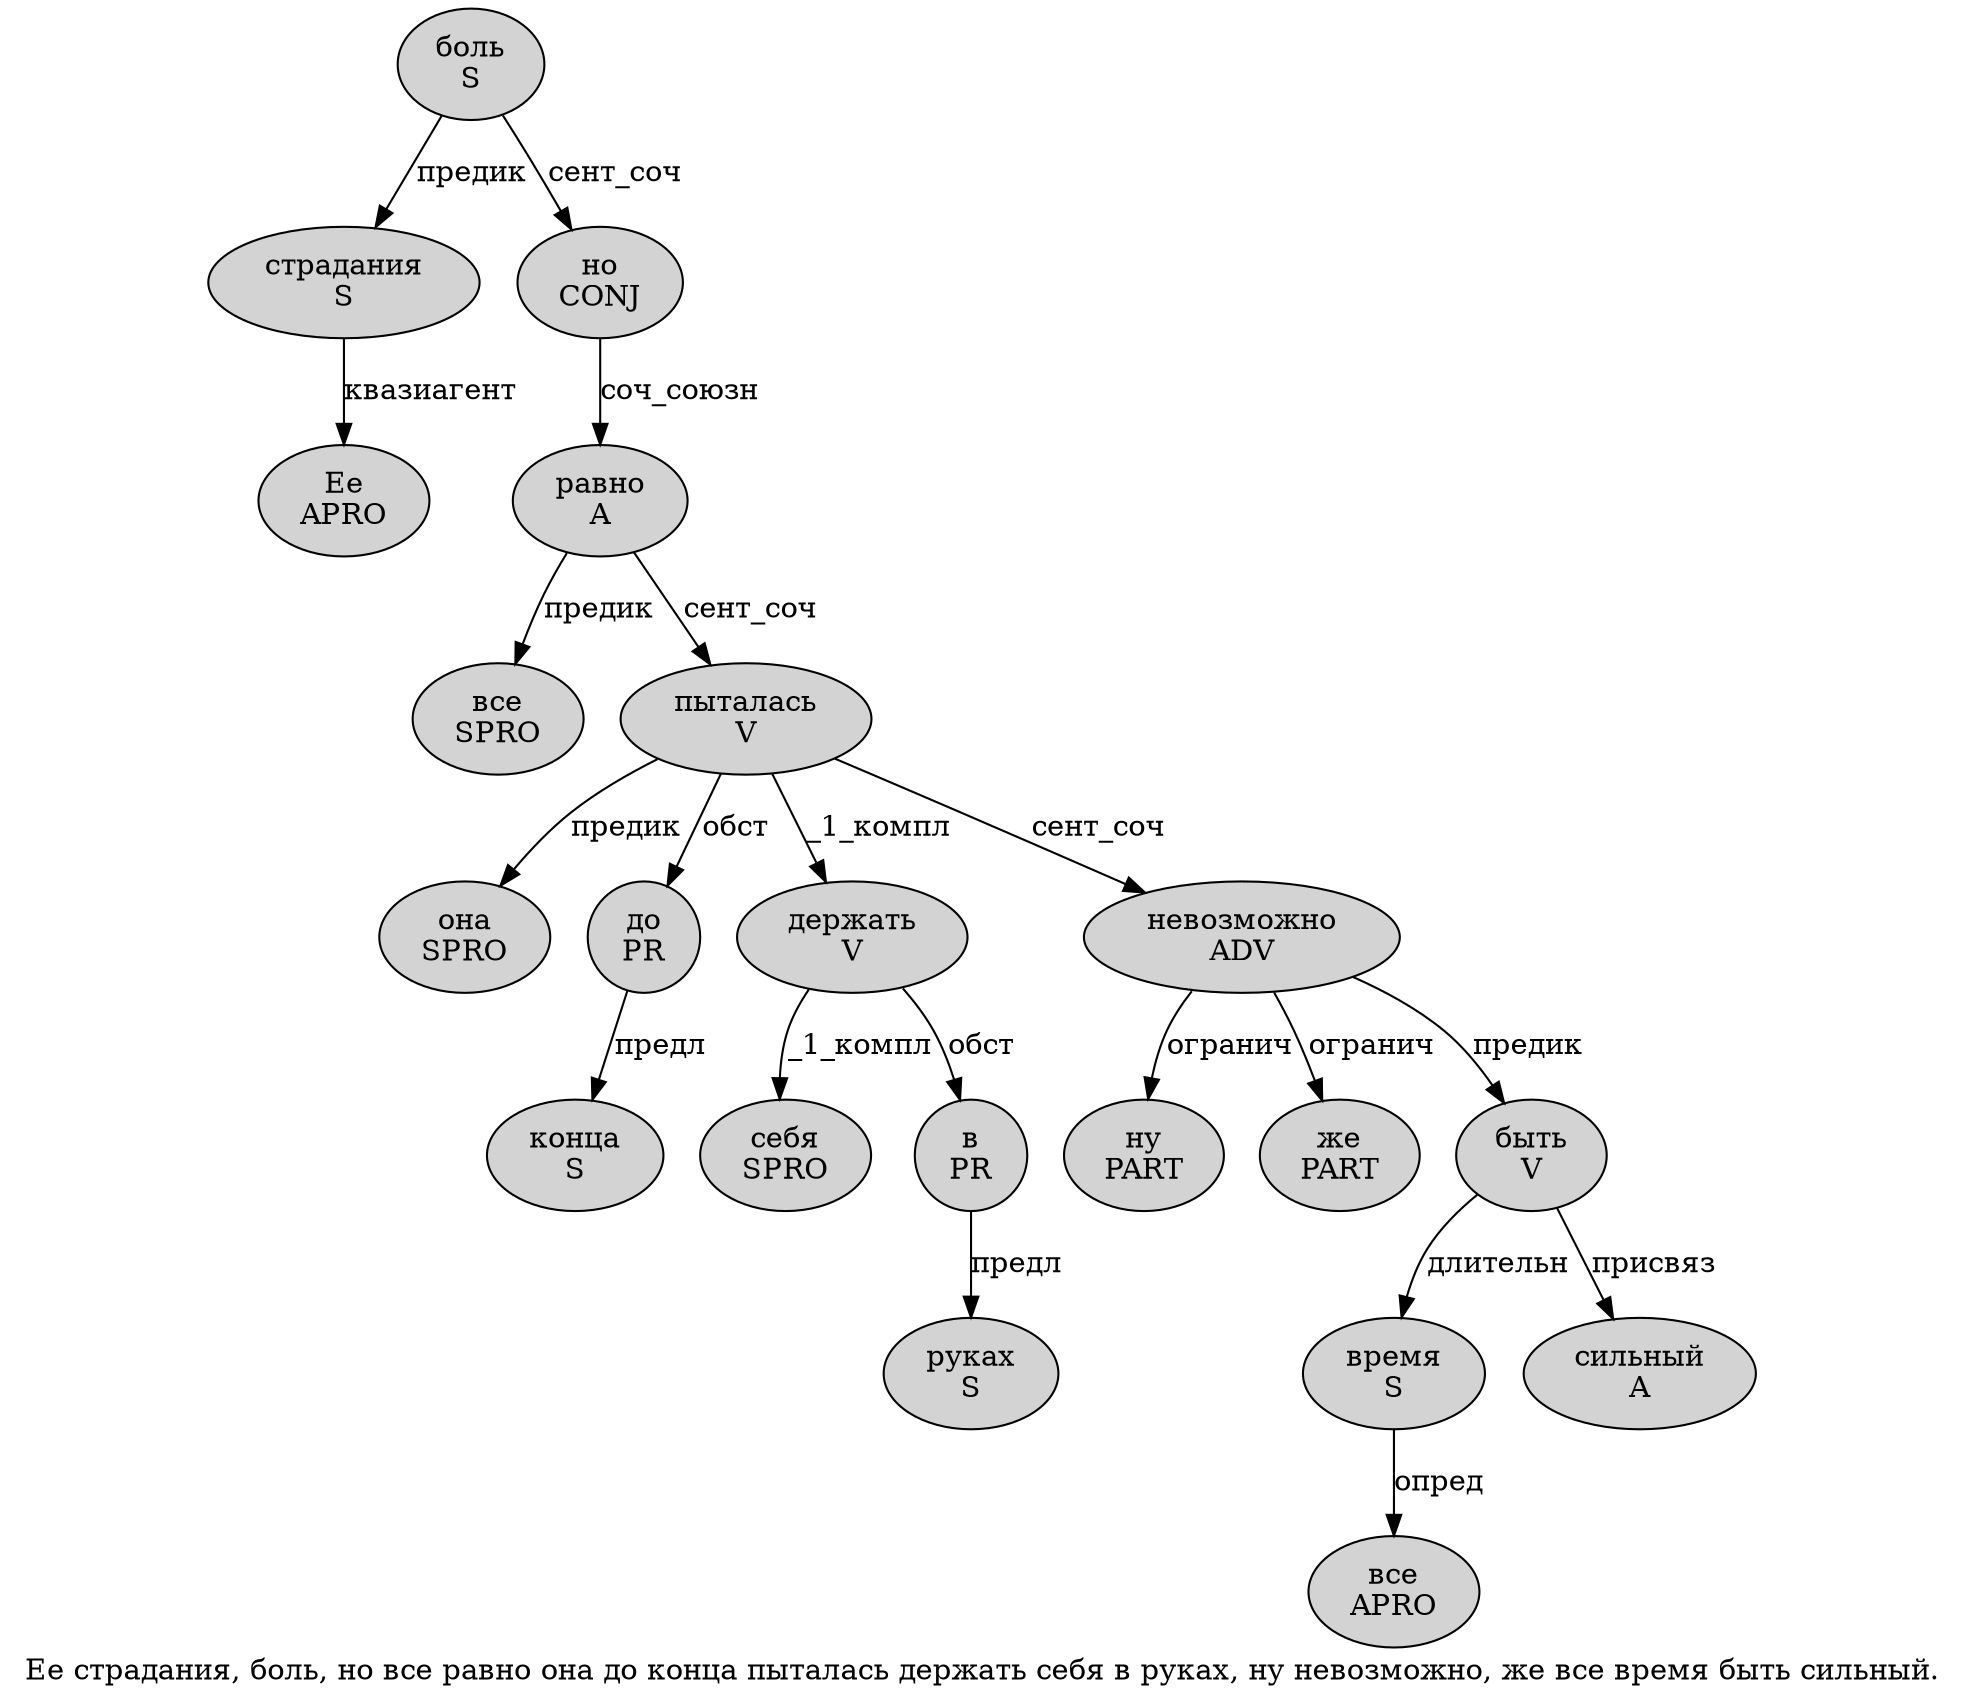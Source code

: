 digraph SENTENCE_1931 {
	graph [label="Ее страдания, боль, но все равно она до конца пыталась держать себя в руках, ну невозможно, же все время быть сильный."]
	node [style=filled]
		0 [label="Ее
APRO" color="" fillcolor=lightgray penwidth=1 shape=ellipse]
		1 [label="страдания
S" color="" fillcolor=lightgray penwidth=1 shape=ellipse]
		3 [label="боль
S" color="" fillcolor=lightgray penwidth=1 shape=ellipse]
		5 [label="но
CONJ" color="" fillcolor=lightgray penwidth=1 shape=ellipse]
		6 [label="все
SPRO" color="" fillcolor=lightgray penwidth=1 shape=ellipse]
		7 [label="равно
A" color="" fillcolor=lightgray penwidth=1 shape=ellipse]
		8 [label="она
SPRO" color="" fillcolor=lightgray penwidth=1 shape=ellipse]
		9 [label="до
PR" color="" fillcolor=lightgray penwidth=1 shape=ellipse]
		10 [label="конца
S" color="" fillcolor=lightgray penwidth=1 shape=ellipse]
		11 [label="пыталась
V" color="" fillcolor=lightgray penwidth=1 shape=ellipse]
		12 [label="держать
V" color="" fillcolor=lightgray penwidth=1 shape=ellipse]
		13 [label="себя
SPRO" color="" fillcolor=lightgray penwidth=1 shape=ellipse]
		14 [label="в
PR" color="" fillcolor=lightgray penwidth=1 shape=ellipse]
		15 [label="руках
S" color="" fillcolor=lightgray penwidth=1 shape=ellipse]
		17 [label="ну
PART" color="" fillcolor=lightgray penwidth=1 shape=ellipse]
		18 [label="невозможно
ADV" color="" fillcolor=lightgray penwidth=1 shape=ellipse]
		20 [label="же
PART" color="" fillcolor=lightgray penwidth=1 shape=ellipse]
		21 [label="все
APRO" color="" fillcolor=lightgray penwidth=1 shape=ellipse]
		22 [label="время
S" color="" fillcolor=lightgray penwidth=1 shape=ellipse]
		23 [label="быть
V" color="" fillcolor=lightgray penwidth=1 shape=ellipse]
		24 [label="сильный
A" color="" fillcolor=lightgray penwidth=1 shape=ellipse]
			5 -> 7 [label="соч_союзн"]
			9 -> 10 [label="предл"]
			1 -> 0 [label="квазиагент"]
			22 -> 21 [label="опред"]
			11 -> 8 [label="предик"]
			11 -> 9 [label="обст"]
			11 -> 12 [label="_1_компл"]
			11 -> 18 [label="сент_соч"]
			3 -> 1 [label="предик"]
			3 -> 5 [label="сент_соч"]
			7 -> 6 [label="предик"]
			7 -> 11 [label="сент_соч"]
			14 -> 15 [label="предл"]
			23 -> 22 [label="длительн"]
			23 -> 24 [label="присвяз"]
			12 -> 13 [label="_1_компл"]
			12 -> 14 [label="обст"]
			18 -> 17 [label="огранич"]
			18 -> 20 [label="огранич"]
			18 -> 23 [label="предик"]
}